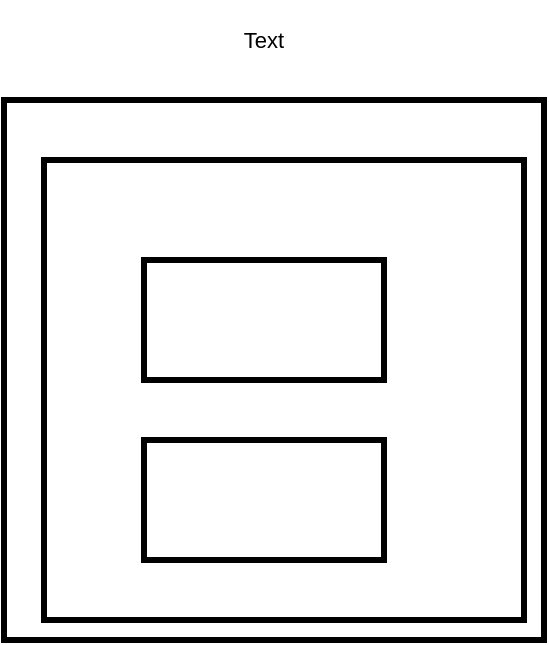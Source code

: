 <mxfile version="12.2.4" pages="2"><diagram id="JiAYfEgIf-bSsSTFG6Lg" name="CallStack"><mxGraphModel dx="486" dy="440" grid="1" gridSize="10" guides="1" tooltips="1" connect="1" arrows="1" fold="1" page="1" pageScale="1" pageWidth="850" pageHeight="1100" math="0" shadow="0"><root><mxCell id="0wWa_0S-0zzYZkeFn_vY-0"/><mxCell id="0wWa_0S-0zzYZkeFn_vY-1" parent="0wWa_0S-0zzYZkeFn_vY-0"/><mxCell id="MPzhwt5SvSU9oyGUhRX2-0" value="" style="whiteSpace=wrap;html=1;aspect=fixed;labelBackgroundColor=#ffffff;strokeWidth=3;fillColor=#ffffff;fontSize=11;align=center;" parent="0wWa_0S-0zzYZkeFn_vY-1" vertex="1"><mxGeometry x="110" y="80" width="270" height="270" as="geometry"/></mxCell><mxCell id="c_XBzx22t2DpFbrNi9Bx-0" value="Text" style="text;html=1;align=center;verticalAlign=middle;whiteSpace=wrap;rounded=0;labelBackgroundColor=#ffffff;fontSize=11;" parent="0wWa_0S-0zzYZkeFn_vY-1" vertex="1"><mxGeometry x="195" y="30" width="90" height="40" as="geometry"/></mxCell><mxCell id="c_XBzx22t2DpFbrNi9Bx-2" value="" style="rounded=0;whiteSpace=wrap;html=1;labelBackgroundColor=#ffffff;strokeWidth=3;fillColor=#ffffff;fontSize=11;align=center;" parent="0wWa_0S-0zzYZkeFn_vY-1" vertex="1"><mxGeometry x="130" y="110" width="240" height="230" as="geometry"/></mxCell><mxCell id="c_XBzx22t2DpFbrNi9Bx-4" value="" style="rounded=0;whiteSpace=wrap;html=1;labelBackgroundColor=#ffffff;strokeWidth=3;fillColor=#ffffff;fontSize=11;align=center;" parent="0wWa_0S-0zzYZkeFn_vY-1" vertex="1"><mxGeometry x="180" y="160" width="120" height="60" as="geometry"/></mxCell><mxCell id="c_XBzx22t2DpFbrNi9Bx-5" value="" style="rounded=0;whiteSpace=wrap;html=1;labelBackgroundColor=#ffffff;strokeWidth=3;fillColor=#ffffff;fontSize=11;align=center;" parent="0wWa_0S-0zzYZkeFn_vY-1" vertex="1"><mxGeometry x="180" y="250" width="120" height="60" as="geometry"/></mxCell></root></mxGraphModel></diagram><diagram id="6z_ZSQZ122jHlyXTljtv" name="EventLoop"><mxGraphModel dx="2001" dy="629" grid="1" gridSize="10" guides="1" tooltips="1" connect="1" arrows="1" fold="1" page="1" pageScale="1" pageWidth="850" pageHeight="1100" math="0" shadow="0"><root><mxCell id="0"/><mxCell id="1" parent="0"/><mxCell id="4" value="" style="whiteSpace=wrap;html=1;shape=mxgraph.basic.pointed_oval;fillColor=#ffffff;" parent="1" vertex="1"><mxGeometry x="-75" y="50" width="210" height="170" as="geometry"/></mxCell><mxCell id="5" value="Módulo de JavaScript" style="text;html=1;strokeColor=none;fillColor=none;align=center;verticalAlign=middle;whiteSpace=wrap;rounded=0;fontSize=17;" parent="1" vertex="1"><mxGeometry x="-65" y="20" width="190" height="30" as="geometry"/></mxCell><mxCell id="6" value="" style="whiteSpace=wrap;html=1;shape=mxgraph.basic.pointed_oval;fillColor=#ffffff;" parent="1" vertex="1"><mxGeometry x="300" y="50" width="160" height="190" as="geometry"/></mxCell><mxCell id="7" value="CallStack" style="text;html=1;strokeColor=none;fillColor=none;align=center;verticalAlign=middle;whiteSpace=wrap;rounded=0;fontSize=17;" parent="1" vertex="1"><mxGeometry x="285" y="20" width="190" height="30" as="geometry"/></mxCell><mxCell id="8" value="" style="rounded=0;whiteSpace=wrap;html=1;fillColor=#ffffff;fontSize=17;" parent="1" vertex="1"><mxGeometry x="540" y="50" width="260" height="60" as="geometry"/></mxCell><mxCell id="9" value="Navegador (WebAPI)" style="text;html=1;strokeColor=none;fillColor=none;align=center;verticalAlign=middle;whiteSpace=wrap;rounded=0;fontSize=17;" parent="1" vertex="1"><mxGeometry x="570" y="20" width="190" height="30" as="geometry"/></mxCell><mxCell id="12" value="" style="rounded=0;whiteSpace=wrap;html=1;fillColor=#ffffff;fontSize=17;" parent="1" vertex="1"><mxGeometry x="547.5" y="145" width="235" height="355" as="geometry"/></mxCell><mxCell id="13" value="Task Queue" style="text;html=1;strokeColor=none;fillColor=none;align=center;verticalAlign=middle;whiteSpace=wrap;rounded=0;fontSize=17;" parent="1" vertex="1"><mxGeometry x="607.5" y="155" width="100" height="20" as="geometry"/></mxCell><mxCell id="14" value="Render Pipeline" style="text;html=1;fontSize=17;" parent="1" vertex="1"><mxGeometry x="602.5" y="322.5" width="120" height="40" as="geometry"/></mxCell><mxCell id="18" value="⏳Task 1" style="text;html=1;fontSize=20;align=center;verticalAlign=middle;labelBackgroundColor=#ffffff;labelBorderColor=#000000;spacing=12;spacingBottom=0;" parent="1" vertex="1"><mxGeometry x="-257" y="110" width="130" height="50" as="geometry"/></mxCell><mxCell id="19" value="⏳Task 3" style="text;html=1;fontSize=20;align=center;verticalAlign=middle;labelBackgroundColor=#ffffff;labelBorderColor=#000000;spacing=12;spacingBottom=0;" parent="1" vertex="1"><mxGeometry x="-257" y="150" width="130" height="50" as="geometry"/></mxCell><mxCell id="23" value="" style="rounded=0;whiteSpace=wrap;html=1;fillColor=#ffffff;fontSize=17;rotation=-90;" parent="1" vertex="1"><mxGeometry x="595" y="145" width="135" height="200" as="geometry"/></mxCell><mxCell id="24" value="" style="rounded=0;whiteSpace=wrap;html=1;fillColor=#ffffff;fontSize=17;rotation=-90;" parent="1" vertex="1"><mxGeometry x="597.5" y="322.5" width="135" height="200" as="geometry"/></mxCell><mxCell id="21" value="🐜MicroTask 1" style="text;html=1;fontSize=20;align=center;verticalAlign=middle;labelBackgroundColor=#ffffff;labelBorderColor=#000000;spacing=12;spacingBottom=0;strokeWidth=7;" parent="1" vertex="1"><mxGeometry x="-257" y="190" width="130" height="50" as="geometry"/></mxCell><mxCell id="22" value="🐜MicroTask 2" style="text;html=1;fontSize=20;align=center;verticalAlign=middle;labelBackgroundColor=#ffffff;labelBorderColor=#000000;spacing=12;spacingBottom=0;" parent="1" vertex="1"><mxGeometry x="-257" y="230" width="130" height="50" as="geometry"/></mxCell><mxCell id="20" value="📝Task 2" style="text;html=1;fontSize=20;align=center;verticalAlign=middle;labelBackgroundColor=#ffffff;labelBorderColor=#000000;spacing=12;spacingBottom=0;" parent="1" vertex="1"><mxGeometry x="-257" y="272.5" width="130" height="50" as="geometry"/></mxCell><mxCell id="27" value="" style="curved=1;endArrow=classic;html=1;fontSize=25;" parent="1" edge="1"><mxGeometry width="50" height="50" relative="1" as="geometry"><mxPoint x="425" y="390" as="sourcePoint"/><mxPoint x="425" y="370.5" as="targetPoint"/><Array as="points"><mxPoint x="425" y="432.5"/><mxPoint x="345" y="440"/><mxPoint x="325" y="380"/><mxPoint x="345" y="342.5"/><mxPoint x="359.5" y="332.5"/><mxPoint x="405" y="332.5"/><mxPoint x="425" y="352.5"/></Array></mxGeometry></mxCell><mxCell id="28" value="Event Loop" style="text;html=1;strokeColor=none;fillColor=none;align=center;verticalAlign=middle;whiteSpace=wrap;rounded=0;labelBackgroundColor=#ffffff;fontSize=20;" parent="1" vertex="1"><mxGeometry x="310" y="316" width="150" as="geometry"/></mxCell></root></mxGraphModel></diagram></mxfile>